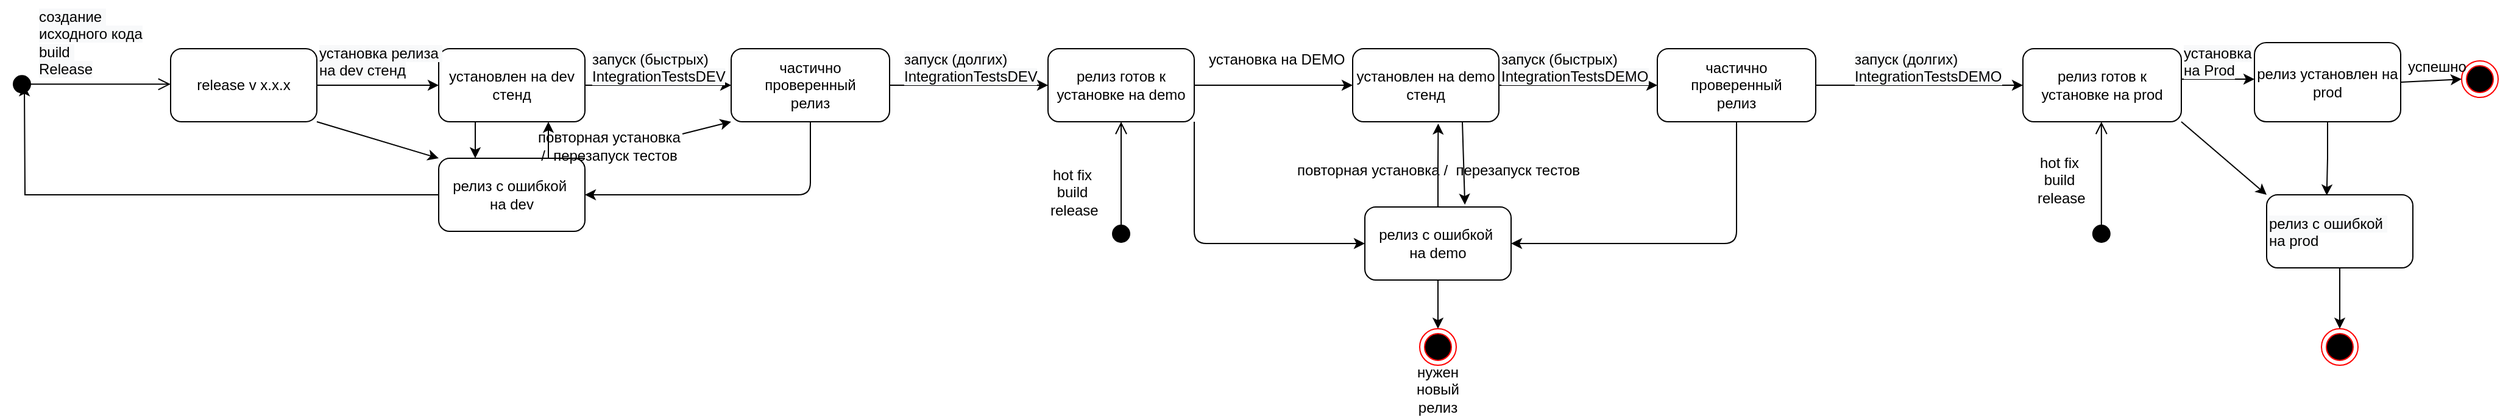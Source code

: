 <mxfile version="15.1.3" type="device"><diagram id="Cj2ZclHwOJFPkyLtOa8m" name="Страница 1"><mxGraphModel dx="1586" dy="332" grid="1" gridSize="10" guides="1" tooltips="1" connect="1" arrows="1" fold="1" page="1" pageScale="1" pageWidth="827" pageHeight="1169" math="0" shadow="0"><root><mxCell id="0"/><mxCell id="1" parent="0"/><mxCell id="oJ0yD1WucNlUlU_ovsiY-32" value="" style="ellipse;html=1;shape=endState;fillColor=#000000;strokeColor=#ff0000;" vertex="1" parent="1"><mxGeometry x="1950" y="480" width="30" height="30" as="geometry"/></mxCell><mxCell id="oJ0yD1WucNlUlU_ovsiY-43" value="release v x.x.x" style="rounded=1;whiteSpace=wrap;html=1;" vertex="1" parent="1"><mxGeometry x="70" y="470" width="120" height="60" as="geometry"/></mxCell><mxCell id="oJ0yD1WucNlUlU_ovsiY-44" value="" style="html=1;verticalAlign=bottom;startArrow=circle;startFill=1;endArrow=open;startSize=6;endSize=8;entryX=0;entryY=0.5;entryDx=0;entryDy=0;" edge="1" parent="1"><mxGeometry width="80" relative="1" as="geometry"><mxPoint x="-60" y="499.17" as="sourcePoint"/><mxPoint x="70" y="499.17" as="targetPoint"/></mxGeometry></mxCell><mxCell id="oJ0yD1WucNlUlU_ovsiY-45" value="&lt;span style=&quot;color: rgb(0, 0, 0); font-family: helvetica; font-size: 12px; font-style: normal; font-weight: 400; letter-spacing: normal; text-align: center; text-indent: 0px; text-transform: none; word-spacing: 0px; background-color: rgb(248, 249, 250); display: inline; float: none;&quot;&gt;создание&amp;nbsp;&lt;/span&gt;&lt;br style=&quot;color: rgb(0, 0, 0); font-family: helvetica; font-size: 12px; font-style: normal; font-weight: 400; letter-spacing: normal; text-align: center; text-indent: 0px; text-transform: none; word-spacing: 0px; background-color: rgb(248, 249, 250);&quot;&gt;&lt;span style=&quot;color: rgb(0, 0, 0); font-family: helvetica; font-size: 12px; font-style: normal; font-weight: 400; letter-spacing: normal; text-align: center; text-indent: 0px; text-transform: none; word-spacing: 0px; background-color: rgb(248, 249, 250); display: inline; float: none;&quot;&gt;исходного кода&lt;/span&gt;&lt;br style=&quot;color: rgb(0, 0, 0); font-family: helvetica; font-size: 12px; font-style: normal; font-weight: 400; letter-spacing: normal; text-align: center; text-indent: 0px; text-transform: none; word-spacing: 0px; background-color: rgb(248, 249, 250);&quot;&gt;&lt;span style=&quot;color: rgb(0, 0, 0); font-family: helvetica; font-size: 12px; font-style: normal; font-weight: 400; letter-spacing: normal; text-align: center; text-indent: 0px; text-transform: none; word-spacing: 0px; background-color: rgb(248, 249, 250); display: inline; float: none;&quot;&gt;build&amp;nbsp;&lt;/span&gt;&lt;br style=&quot;color: rgb(0, 0, 0); font-family: helvetica; font-size: 12px; font-style: normal; font-weight: 400; letter-spacing: normal; text-align: center; text-indent: 0px; text-transform: none; word-spacing: 0px; background-color: rgb(248, 249, 250);&quot;&gt;&lt;span style=&quot;color: rgb(0, 0, 0); font-family: helvetica; font-size: 12px; font-style: normal; font-weight: 400; letter-spacing: normal; text-align: center; text-indent: 0px; text-transform: none; word-spacing: 0px; background-color: rgb(248, 249, 250); display: inline; float: none;&quot;&gt;Release&lt;/span&gt;" style="text;whiteSpace=wrap;html=1;" vertex="1" parent="1"><mxGeometry x="-40" y="430" width="110" height="70" as="geometry"/></mxCell><mxCell id="oJ0yD1WucNlUlU_ovsiY-50" style="edgeStyle=orthogonalEdgeStyle;rounded=0;orthogonalLoop=1;jettySize=auto;html=1;exitX=1;exitY=0.5;exitDx=0;exitDy=0;entryX=0;entryY=0.5;entryDx=0;entryDy=0;" edge="1" parent="1" source="oJ0yD1WucNlUlU_ovsiY-46" target="oJ0yD1WucNlUlU_ovsiY-49"><mxGeometry relative="1" as="geometry"/></mxCell><mxCell id="oJ0yD1WucNlUlU_ovsiY-118" style="edgeStyle=orthogonalEdgeStyle;rounded=0;orthogonalLoop=1;jettySize=auto;html=1;exitX=0.25;exitY=1;exitDx=0;exitDy=0;entryX=0.25;entryY=0;entryDx=0;entryDy=0;" edge="1" parent="1" source="oJ0yD1WucNlUlU_ovsiY-46" target="oJ0yD1WucNlUlU_ovsiY-52"><mxGeometry relative="1" as="geometry"/></mxCell><mxCell id="oJ0yD1WucNlUlU_ovsiY-46" value="установлен на dev&lt;br&gt;стенд" style="rounded=1;whiteSpace=wrap;html=1;" vertex="1" parent="1"><mxGeometry x="290" y="470" width="120" height="60" as="geometry"/></mxCell><mxCell id="oJ0yD1WucNlUlU_ovsiY-47" value="" style="endArrow=classic;html=1;exitX=1;exitY=0.5;exitDx=0;exitDy=0;entryX=0;entryY=0.5;entryDx=0;entryDy=0;" edge="1" parent="1" source="oJ0yD1WucNlUlU_ovsiY-43" target="oJ0yD1WucNlUlU_ovsiY-46"><mxGeometry width="50" height="50" relative="1" as="geometry"><mxPoint x="170" y="250.0" as="sourcePoint"/><mxPoint x="210" y="250.0" as="targetPoint"/></mxGeometry></mxCell><mxCell id="oJ0yD1WucNlUlU_ovsiY-48" value="&lt;span style=&quot;color: rgb(0, 0, 0); font-family: helvetica; font-size: 12px; font-style: normal; font-weight: 400; letter-spacing: normal; text-align: center; text-indent: 0px; text-transform: none; word-spacing: 0px; background-color: rgb(248, 249, 250); display: inline; float: none;&quot;&gt;установка релиза&amp;nbsp;&lt;/span&gt;&lt;br style=&quot;color: rgb(0, 0, 0); font-family: helvetica; font-size: 12px; font-style: normal; font-weight: 400; letter-spacing: normal; text-align: center; text-indent: 0px; text-transform: none; word-spacing: 0px; background-color: rgb(248, 249, 250);&quot;&gt;&lt;span style=&quot;color: rgb(0, 0, 0); font-family: helvetica; font-size: 12px; font-style: normal; font-weight: 400; letter-spacing: normal; text-align: center; text-indent: 0px; text-transform: none; word-spacing: 0px; background-color: rgb(248, 249, 250); display: inline; float: none;&quot;&gt;на dev стенд&lt;/span&gt;" style="text;whiteSpace=wrap;html=1;" vertex="1" parent="1"><mxGeometry x="190" y="460" width="130" height="40" as="geometry"/></mxCell><mxCell id="oJ0yD1WucNlUlU_ovsiY-56" style="edgeStyle=orthogonalEdgeStyle;rounded=0;orthogonalLoop=1;jettySize=auto;html=1;exitX=1;exitY=0.5;exitDx=0;exitDy=0;entryX=0;entryY=0.5;entryDx=0;entryDy=0;" edge="1" parent="1" source="oJ0yD1WucNlUlU_ovsiY-49" target="oJ0yD1WucNlUlU_ovsiY-55"><mxGeometry relative="1" as="geometry"/></mxCell><mxCell id="oJ0yD1WucNlUlU_ovsiY-49" value="частично проверенный&lt;br&gt;релиз" style="rounded=1;whiteSpace=wrap;html=1;" vertex="1" parent="1"><mxGeometry x="530" y="470" width="130" height="60" as="geometry"/></mxCell><mxCell id="oJ0yD1WucNlUlU_ovsiY-51" value="&lt;span style=&quot;color: rgb(0, 0, 0); font-family: helvetica; font-size: 12px; font-style: normal; font-weight: 400; letter-spacing: normal; text-align: center; text-indent: 0px; text-transform: none; word-spacing: 0px; background-color: rgb(248, 249, 250); display: inline; float: none;&quot;&gt;запуск (быстрых) IntegrationTestsDEV&lt;/span&gt;" style="text;whiteSpace=wrap;html=1;" vertex="1" parent="1"><mxGeometry x="414" y="465" width="120" height="30" as="geometry"/></mxCell><mxCell id="oJ0yD1WucNlUlU_ovsiY-54" style="edgeStyle=orthogonalEdgeStyle;rounded=0;orthogonalLoop=1;jettySize=auto;html=1;exitX=0;exitY=0.5;exitDx=0;exitDy=0;" edge="1" parent="1" source="oJ0yD1WucNlUlU_ovsiY-52"><mxGeometry relative="1" as="geometry"><mxPoint x="-50" y="500" as="targetPoint"/></mxGeometry></mxCell><mxCell id="oJ0yD1WucNlUlU_ovsiY-52" value="релиз с ошибкой&amp;nbsp;&lt;br&gt;на dev" style="rounded=1;whiteSpace=wrap;html=1;" vertex="1" parent="1"><mxGeometry x="290" y="560" width="120" height="60" as="geometry"/></mxCell><mxCell id="oJ0yD1WucNlUlU_ovsiY-69" style="edgeStyle=orthogonalEdgeStyle;rounded=0;orthogonalLoop=1;jettySize=auto;html=1;exitX=1;exitY=0.5;exitDx=0;exitDy=0;entryX=0;entryY=0.5;entryDx=0;entryDy=0;" edge="1" parent="1" source="oJ0yD1WucNlUlU_ovsiY-55" target="oJ0yD1WucNlUlU_ovsiY-66"><mxGeometry relative="1" as="geometry"/></mxCell><mxCell id="oJ0yD1WucNlUlU_ovsiY-55" value="релиз готов к установке на demo" style="rounded=1;whiteSpace=wrap;html=1;" vertex="1" parent="1"><mxGeometry x="790" y="470" width="120" height="60" as="geometry"/></mxCell><mxCell id="oJ0yD1WucNlUlU_ovsiY-57" value="&lt;span style=&quot;color: rgb(0 , 0 , 0) ; font-family: &amp;#34;helvetica&amp;#34; ; font-size: 12px ; font-style: normal ; font-weight: 400 ; letter-spacing: normal ; text-align: center ; text-indent: 0px ; text-transform: none ; word-spacing: 0px ; background-color: rgb(248 , 249 , 250) ; display: inline ; float: none&quot;&gt;запуск (долгих) IntegrationTestsDEV&lt;/span&gt;" style="text;whiteSpace=wrap;html=1;" vertex="1" parent="1"><mxGeometry x="670" y="465" width="120" height="30" as="geometry"/></mxCell><mxCell id="oJ0yD1WucNlUlU_ovsiY-59" value="" style="endArrow=classic;html=1;exitX=0.5;exitY=1;exitDx=0;exitDy=0;entryX=1;entryY=0.5;entryDx=0;entryDy=0;" edge="1" parent="1" source="oJ0yD1WucNlUlU_ovsiY-49" target="oJ0yD1WucNlUlU_ovsiY-52"><mxGeometry width="50" height="50" relative="1" as="geometry"><mxPoint x="560" y="680" as="sourcePoint"/><mxPoint x="595" y="600" as="targetPoint"/><Array as="points"><mxPoint x="595" y="590"/></Array></mxGeometry></mxCell><mxCell id="oJ0yD1WucNlUlU_ovsiY-64" value="" style="endArrow=classic;html=1;exitX=0.75;exitY=0;exitDx=0;exitDy=0;entryX=0.75;entryY=1;entryDx=0;entryDy=0;" edge="1" parent="1" source="oJ0yD1WucNlUlU_ovsiY-52" target="oJ0yD1WucNlUlU_ovsiY-46"><mxGeometry width="50" height="50" relative="1" as="geometry"><mxPoint x="350" y="590" as="sourcePoint"/><mxPoint x="400" y="540" as="targetPoint"/></mxGeometry></mxCell><mxCell id="oJ0yD1WucNlUlU_ovsiY-93" style="edgeStyle=orthogonalEdgeStyle;rounded=0;orthogonalLoop=1;jettySize=auto;html=1;exitX=1;exitY=0.5;exitDx=0;exitDy=0;entryX=0;entryY=0.5;entryDx=0;entryDy=0;" edge="1" parent="1" source="oJ0yD1WucNlUlU_ovsiY-66" target="oJ0yD1WucNlUlU_ovsiY-92"><mxGeometry relative="1" as="geometry"/></mxCell><mxCell id="oJ0yD1WucNlUlU_ovsiY-66" value="&lt;span&gt;установлен на demo&lt;/span&gt;&lt;br&gt;&lt;span&gt;стенд&lt;/span&gt;" style="rounded=1;whiteSpace=wrap;html=1;" vertex="1" parent="1"><mxGeometry x="1040" y="470" width="120" height="60" as="geometry"/></mxCell><mxCell id="oJ0yD1WucNlUlU_ovsiY-67" value="&lt;div style=&quot;text-align: center&quot;&gt;&lt;span&gt;&lt;font face=&quot;helvetica&quot;&gt;установка на DEMO&lt;/font&gt;&lt;/span&gt;&lt;/div&gt;" style="text;whiteSpace=wrap;html=1;" vertex="1" parent="1"><mxGeometry x="920" y="465" width="120" height="30" as="geometry"/></mxCell><mxCell id="oJ0yD1WucNlUlU_ovsiY-71" value="" style="html=1;verticalAlign=bottom;startArrow=circle;startFill=1;endArrow=open;startSize=6;endSize=8;entryX=0.5;entryY=1;entryDx=0;entryDy=0;" edge="1" parent="1" target="oJ0yD1WucNlUlU_ovsiY-55"><mxGeometry width="80" relative="1" as="geometry"><mxPoint x="850" y="630" as="sourcePoint"/><mxPoint x="840" y="600" as="targetPoint"/><Array as="points"><mxPoint x="850" y="600"/></Array></mxGeometry></mxCell><mxCell id="oJ0yD1WucNlUlU_ovsiY-72" value="&lt;div style=&quot;text-align: center&quot;&gt;&lt;span&gt;&lt;font face=&quot;helvetica&quot;&gt;hot fix&amp;nbsp;&lt;/font&gt;&lt;/span&gt;&lt;/div&gt;&lt;div style=&quot;text-align: center&quot;&gt;&lt;span&gt;&lt;font face=&quot;helvetica&quot;&gt;build&amp;nbsp;&lt;/font&gt;&lt;/span&gt;&lt;/div&gt;&lt;div style=&quot;text-align: center&quot;&gt;&lt;span&gt;&lt;font face=&quot;helvetica&quot;&gt;release&lt;/font&gt;&lt;/span&gt;&lt;/div&gt;" style="text;whiteSpace=wrap;html=1;" vertex="1" parent="1"><mxGeometry x="790" y="560" width="63" height="50" as="geometry"/></mxCell><mxCell id="oJ0yD1WucNlUlU_ovsiY-73" value="релиз готов к установке на prod" style="rounded=1;whiteSpace=wrap;html=1;" vertex="1" parent="1"><mxGeometry x="1590" y="470" width="130" height="60" as="geometry"/></mxCell><mxCell id="oJ0yD1WucNlUlU_ovsiY-120" style="edgeStyle=orthogonalEdgeStyle;rounded=0;orthogonalLoop=1;jettySize=auto;html=1;exitX=0.5;exitY=1;exitDx=0;exitDy=0;entryX=0.411;entryY=0.009;entryDx=0;entryDy=0;entryPerimeter=0;" edge="1" parent="1" source="oJ0yD1WucNlUlU_ovsiY-74" target="oJ0yD1WucNlUlU_ovsiY-102"><mxGeometry relative="1" as="geometry"/></mxCell><mxCell id="oJ0yD1WucNlUlU_ovsiY-74" value="релиз установлен на&lt;br&gt;prod" style="rounded=1;whiteSpace=wrap;html=1;" vertex="1" parent="1"><mxGeometry x="1780" y="465" width="120" height="65" as="geometry"/></mxCell><mxCell id="oJ0yD1WucNlUlU_ovsiY-75" value="" style="endArrow=classic;html=1;exitX=1;exitY=0.5;exitDx=0;exitDy=0;" edge="1" parent="1" source="oJ0yD1WucNlUlU_ovsiY-74"><mxGeometry width="50" height="50" relative="1" as="geometry"><mxPoint x="1820" y="250.0" as="sourcePoint"/><mxPoint x="1950" y="495" as="targetPoint"/></mxGeometry></mxCell><mxCell id="oJ0yD1WucNlUlU_ovsiY-83" style="edgeStyle=orthogonalEdgeStyle;rounded=0;orthogonalLoop=1;jettySize=auto;html=1;exitX=0.5;exitY=0;exitDx=0;exitDy=0;entryX=0.585;entryY=1.024;entryDx=0;entryDy=0;entryPerimeter=0;" edge="1" parent="1" source="oJ0yD1WucNlUlU_ovsiY-76" target="oJ0yD1WucNlUlU_ovsiY-66"><mxGeometry relative="1" as="geometry"/></mxCell><mxCell id="oJ0yD1WucNlUlU_ovsiY-91" style="edgeStyle=orthogonalEdgeStyle;rounded=0;orthogonalLoop=1;jettySize=auto;html=1;exitX=0.5;exitY=1;exitDx=0;exitDy=0;entryX=0.5;entryY=0;entryDx=0;entryDy=0;" edge="1" parent="1" source="oJ0yD1WucNlUlU_ovsiY-76" target="oJ0yD1WucNlUlU_ovsiY-90"><mxGeometry relative="1" as="geometry"/></mxCell><mxCell id="oJ0yD1WucNlUlU_ovsiY-76" value="релиз с ошибкой&amp;nbsp;&lt;br&gt;на demo" style="rounded=1;whiteSpace=wrap;html=1;" vertex="1" parent="1"><mxGeometry x="1050" y="600" width="120" height="60" as="geometry"/></mxCell><mxCell id="oJ0yD1WucNlUlU_ovsiY-77" value="" style="endArrow=classic;html=1;exitX=1;exitY=1;exitDx=0;exitDy=0;entryX=0;entryY=0.5;entryDx=0;entryDy=0;" edge="1" parent="1" source="oJ0yD1WucNlUlU_ovsiY-55" target="oJ0yD1WucNlUlU_ovsiY-76"><mxGeometry width="50" height="50" relative="1" as="geometry"><mxPoint x="830" y="530" as="sourcePoint"/><mxPoint x="880" y="480" as="targetPoint"/><Array as="points"><mxPoint x="910" y="630"/></Array></mxGeometry></mxCell><mxCell id="oJ0yD1WucNlUlU_ovsiY-79" value="&lt;div style=&quot;text-align: center&quot;&gt;&lt;span&gt;&lt;font face=&quot;helvetica&quot;&gt;hot fix&amp;nbsp;&lt;/font&gt;&lt;/span&gt;&lt;/div&gt;&lt;div style=&quot;text-align: center&quot;&gt;&lt;span&gt;&lt;font face=&quot;helvetica&quot;&gt;build&amp;nbsp;&lt;/font&gt;&lt;/span&gt;&lt;/div&gt;&lt;div style=&quot;text-align: center&quot;&gt;&lt;span&gt;&lt;font face=&quot;helvetica&quot;&gt;release&lt;/font&gt;&lt;/span&gt;&lt;/div&gt;" style="text;whiteSpace=wrap;html=1;" vertex="1" parent="1"><mxGeometry x="1600" y="550" width="63" height="50" as="geometry"/></mxCell><mxCell id="oJ0yD1WucNlUlU_ovsiY-80" value="" style="html=1;verticalAlign=bottom;startArrow=circle;startFill=1;endArrow=open;startSize=6;endSize=8;entryX=0.5;entryY=1;entryDx=0;entryDy=0;" edge="1" parent="1"><mxGeometry width="80" relative="1" as="geometry"><mxPoint x="1654.41" y="630" as="sourcePoint"/><mxPoint x="1654.41" y="530" as="targetPoint"/><Array as="points"><mxPoint x="1654.41" y="600"/></Array></mxGeometry></mxCell><mxCell id="oJ0yD1WucNlUlU_ovsiY-81" style="edgeStyle=orthogonalEdgeStyle;rounded=0;orthogonalLoop=1;jettySize=auto;html=1;exitX=1;exitY=0.5;exitDx=0;exitDy=0;" edge="1" parent="1"><mxGeometry relative="1" as="geometry"><mxPoint x="1720" y="495" as="sourcePoint"/><mxPoint x="1780" y="495" as="targetPoint"/></mxGeometry></mxCell><mxCell id="oJ0yD1WucNlUlU_ovsiY-82" value="&lt;span style=&quot;color: rgb(0 , 0 , 0) ; font-family: &amp;#34;helvetica&amp;#34; ; font-size: 12px ; font-style: normal ; font-weight: 400 ; letter-spacing: normal ; text-align: center ; text-indent: 0px ; text-transform: none ; word-spacing: 0px ; background-color: rgb(248 , 249 , 250) ; display: inline ; float: none&quot;&gt;установка на Prod&lt;/span&gt;" style="text;whiteSpace=wrap;html=1;" vertex="1" parent="1"><mxGeometry x="1720" y="460" width="60" height="30" as="geometry"/></mxCell><mxCell id="oJ0yD1WucNlUlU_ovsiY-84" value="&lt;span&gt;повторная установка /&amp;nbsp; перезапуск тестов&lt;/span&gt;" style="text;html=1;align=center;verticalAlign=middle;resizable=0;points=[];autosize=1;strokeColor=none;fillColor=none;" vertex="1" parent="1"><mxGeometry x="985" y="560" width="250" height="20" as="geometry"/></mxCell><mxCell id="oJ0yD1WucNlUlU_ovsiY-88" value="" style="endArrow=classic;html=1;exitX=1;exitY=1;exitDx=0;exitDy=0;entryX=0;entryY=0;entryDx=0;entryDy=0;" edge="1" parent="1" source="oJ0yD1WucNlUlU_ovsiY-43" target="oJ0yD1WucNlUlU_ovsiY-52"><mxGeometry width="50" height="50" relative="1" as="geometry"><mxPoint x="200" y="590" as="sourcePoint"/><mxPoint x="250" y="540" as="targetPoint"/></mxGeometry></mxCell><mxCell id="oJ0yD1WucNlUlU_ovsiY-90" value="" style="ellipse;html=1;shape=endState;fillColor=#000000;strokeColor=#ff0000;" vertex="1" parent="1"><mxGeometry x="1095" y="700" width="30" height="30" as="geometry"/></mxCell><mxCell id="oJ0yD1WucNlUlU_ovsiY-99" style="edgeStyle=orthogonalEdgeStyle;rounded=0;orthogonalLoop=1;jettySize=auto;html=1;exitX=1;exitY=0.5;exitDx=0;exitDy=0;entryX=0;entryY=0.5;entryDx=0;entryDy=0;" edge="1" parent="1" source="oJ0yD1WucNlUlU_ovsiY-92" target="oJ0yD1WucNlUlU_ovsiY-73"><mxGeometry relative="1" as="geometry"/></mxCell><mxCell id="oJ0yD1WucNlUlU_ovsiY-92" value="частично проверенный&lt;br&gt;релиз" style="rounded=1;whiteSpace=wrap;html=1;" vertex="1" parent="1"><mxGeometry x="1290" y="470" width="130" height="60" as="geometry"/></mxCell><mxCell id="oJ0yD1WucNlUlU_ovsiY-94" value="&lt;span style=&quot;color: rgb(0 , 0 , 0) ; font-family: &amp;#34;helvetica&amp;#34; ; font-size: 12px ; font-style: normal ; font-weight: 400 ; letter-spacing: normal ; text-align: center ; text-indent: 0px ; text-transform: none ; word-spacing: 0px ; background-color: rgb(248 , 249 , 250) ; display: inline ; float: none&quot;&gt;запуск (быстрых) IntegrationTestsDEMO&lt;/span&gt;" style="text;whiteSpace=wrap;html=1;" vertex="1" parent="1"><mxGeometry x="1160" y="465" width="120" height="30" as="geometry"/></mxCell><mxCell id="oJ0yD1WucNlUlU_ovsiY-98" value="" style="endArrow=classic;html=1;exitX=0.75;exitY=1;exitDx=0;exitDy=0;entryX=0.684;entryY=-0.032;entryDx=0;entryDy=0;entryPerimeter=0;" edge="1" parent="1" source="oJ0yD1WucNlUlU_ovsiY-66" target="oJ0yD1WucNlUlU_ovsiY-76"><mxGeometry width="50" height="50" relative="1" as="geometry"><mxPoint x="1180" y="600" as="sourcePoint"/><mxPoint x="1230" y="550" as="targetPoint"/></mxGeometry></mxCell><mxCell id="oJ0yD1WucNlUlU_ovsiY-100" value="&lt;span style=&quot;color: rgb(0 , 0 , 0) ; font-family: &amp;#34;helvetica&amp;#34; ; font-size: 12px ; font-style: normal ; font-weight: 400 ; letter-spacing: normal ; text-align: center ; text-indent: 0px ; text-transform: none ; word-spacing: 0px ; background-color: rgb(248 , 249 , 250) ; display: inline ; float: none&quot;&gt;запуск (долгих) IntegrationTestsDEMO&lt;/span&gt;" style="text;whiteSpace=wrap;html=1;" vertex="1" parent="1"><mxGeometry x="1450" y="465" width="120" height="30" as="geometry"/></mxCell><mxCell id="oJ0yD1WucNlUlU_ovsiY-101" value="" style="endArrow=classic;html=1;exitX=0.5;exitY=1;exitDx=0;exitDy=0;entryX=1;entryY=0.5;entryDx=0;entryDy=0;" edge="1" parent="1" source="oJ0yD1WucNlUlU_ovsiY-92" target="oJ0yD1WucNlUlU_ovsiY-76"><mxGeometry width="50" height="50" relative="1" as="geometry"><mxPoint x="1330" y="610" as="sourcePoint"/><mxPoint x="1380" y="560" as="targetPoint"/><Array as="points"><mxPoint x="1355" y="630"/></Array></mxGeometry></mxCell><mxCell id="oJ0yD1WucNlUlU_ovsiY-102" value="" style="rounded=1;whiteSpace=wrap;html=1;" vertex="1" parent="1"><mxGeometry x="1790" y="590" width="120" height="60" as="geometry"/></mxCell><mxCell id="oJ0yD1WucNlUlU_ovsiY-103" value="&lt;span style=&quot;color: rgb(0 , 0 , 0) ; font-family: &amp;#34;helvetica&amp;#34; ; font-size: 12px ; font-style: normal ; font-weight: 400 ; letter-spacing: normal ; text-align: center ; text-indent: 0px ; text-transform: none ; word-spacing: 0px ; background-color: rgb(248 , 249 , 250) ; display: inline ; float: none&quot;&gt;релиз с ошибкой&amp;nbsp;&lt;/span&gt;&lt;br style=&quot;color: rgb(0 , 0 , 0) ; font-family: &amp;#34;helvetica&amp;#34; ; font-size: 12px ; font-style: normal ; font-weight: 400 ; letter-spacing: normal ; text-align: center ; text-indent: 0px ; text-transform: none ; word-spacing: 0px ; background-color: rgb(248 , 249 , 250)&quot;&gt;&lt;span style=&quot;color: rgb(0 , 0 , 0) ; font-family: &amp;#34;helvetica&amp;#34; ; font-size: 12px ; font-style: normal ; font-weight: 400 ; letter-spacing: normal ; text-align: center ; text-indent: 0px ; text-transform: none ; word-spacing: 0px ; background-color: rgb(248 , 249 , 250) ; display: inline ; float: none&quot;&gt;на prod&lt;/span&gt;" style="text;whiteSpace=wrap;html=1;" vertex="1" parent="1"><mxGeometry x="1790" y="600" width="120" height="40" as="geometry"/></mxCell><mxCell id="oJ0yD1WucNlUlU_ovsiY-105" value="" style="endArrow=classic;html=1;exitX=1;exitY=1;exitDx=0;exitDy=0;entryX=0;entryY=0;entryDx=0;entryDy=0;" edge="1" parent="1" source="oJ0yD1WucNlUlU_ovsiY-73" target="oJ0yD1WucNlUlU_ovsiY-102"><mxGeometry width="50" height="50" relative="1" as="geometry"><mxPoint x="1720" y="600" as="sourcePoint"/><mxPoint x="1770" y="550" as="targetPoint"/></mxGeometry></mxCell><mxCell id="oJ0yD1WucNlUlU_ovsiY-107" value="" style="ellipse;html=1;shape=endState;fillColor=#000000;strokeColor=#ff0000;" vertex="1" parent="1"><mxGeometry x="1835" y="700" width="30" height="30" as="geometry"/></mxCell><mxCell id="oJ0yD1WucNlUlU_ovsiY-108" value="" style="endArrow=classic;html=1;exitX=0.5;exitY=1;exitDx=0;exitDy=0;" edge="1" parent="1" source="oJ0yD1WucNlUlU_ovsiY-102" target="oJ0yD1WucNlUlU_ovsiY-107"><mxGeometry width="50" height="50" relative="1" as="geometry"><mxPoint x="1790" y="700" as="sourcePoint"/><mxPoint x="1840" y="650" as="targetPoint"/></mxGeometry></mxCell><mxCell id="oJ0yD1WucNlUlU_ovsiY-113" value="" style="endArrow=classic;html=1;exitX=1;exitY=0;exitDx=0;exitDy=0;entryX=0;entryY=1;entryDx=0;entryDy=0;startArrow=none;" edge="1" parent="1" source="oJ0yD1WucNlUlU_ovsiY-62" target="oJ0yD1WucNlUlU_ovsiY-49"><mxGeometry width="50" height="50" relative="1" as="geometry"><mxPoint x="420" y="570" as="sourcePoint"/><mxPoint x="470" y="520" as="targetPoint"/></mxGeometry></mxCell><mxCell id="oJ0yD1WucNlUlU_ovsiY-62" value="повторная установка /&amp;nbsp; перезапуск тестов" style="text;html=1;strokeColor=none;fillColor=none;align=center;verticalAlign=middle;whiteSpace=wrap;rounded=0;" vertex="1" parent="1"><mxGeometry x="370" y="540" width="120" height="20" as="geometry"/></mxCell><mxCell id="oJ0yD1WucNlUlU_ovsiY-117" value="" style="endArrow=none;html=1;exitX=1;exitY=0;exitDx=0;exitDy=0;entryX=0;entryY=1;entryDx=0;entryDy=0;" edge="1" parent="1" source="oJ0yD1WucNlUlU_ovsiY-52" target="oJ0yD1WucNlUlU_ovsiY-62"><mxGeometry width="50" height="50" relative="1" as="geometry"><mxPoint x="410" y="560" as="sourcePoint"/><mxPoint x="530" y="530" as="targetPoint"/></mxGeometry></mxCell><mxCell id="oJ0yD1WucNlUlU_ovsiY-119" value="нужен новый релиз&lt;br&gt;" style="text;html=1;strokeColor=none;fillColor=none;align=center;verticalAlign=middle;whiteSpace=wrap;rounded=0;" vertex="1" parent="1"><mxGeometry x="1090" y="740" width="40" height="20" as="geometry"/></mxCell><mxCell id="oJ0yD1WucNlUlU_ovsiY-121" value="успешно" style="text;html=1;strokeColor=none;fillColor=none;align=center;verticalAlign=middle;whiteSpace=wrap;rounded=0;" vertex="1" parent="1"><mxGeometry x="1910" y="475" width="40" height="20" as="geometry"/></mxCell></root></mxGraphModel></diagram></mxfile>